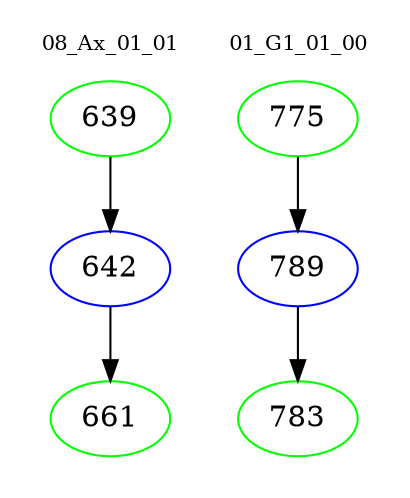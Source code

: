 digraph{
subgraph cluster_0 {
color = white
label = "08_Ax_01_01";
fontsize=10;
T0_639 [label="639", color="green"]
T0_639 -> T0_642 [color="black"]
T0_642 [label="642", color="blue"]
T0_642 -> T0_661 [color="black"]
T0_661 [label="661", color="green"]
}
subgraph cluster_1 {
color = white
label = "01_G1_01_00";
fontsize=10;
T1_775 [label="775", color="green"]
T1_775 -> T1_789 [color="black"]
T1_789 [label="789", color="blue"]
T1_789 -> T1_783 [color="black"]
T1_783 [label="783", color="green"]
}
}
